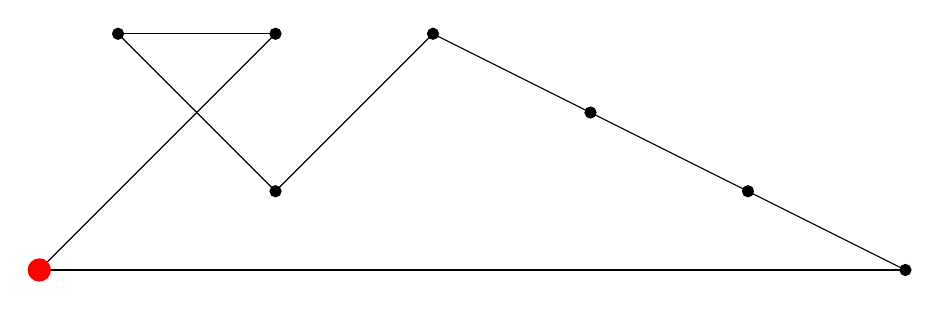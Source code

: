 \draw [black] (0, 0) -- (3, 3);
\filldraw [black] (0, 0) circle (2pt);
\draw [black] (3, 3) --(1, 3);
\filldraw [black] (3, 3) circle (2pt);
\draw [black] (1, 3) --(3, 1);
\filldraw [black] (1, 3) circle (2pt);
\draw [black] (3, 1) --(5, 3);
\filldraw [black] (3, 1) circle (2pt);
\draw [black] (5, 3) --(7, 2);
\filldraw [black] (5, 3) circle (2pt);
\draw [black] (7, 2) --(9, 1);
\filldraw [black] (7, 2) circle (2pt);
\draw [black] (9, 1) --(11, 0);
\filldraw [black] (9, 1) circle (2pt);
\draw [black] (11, 0) --(0, 0);
\filldraw (11, 0) [black] circle (2pt);
\filldraw [red] (0, 0) circle (4pt);